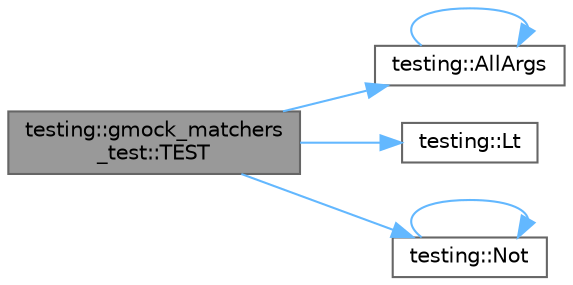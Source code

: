 digraph "testing::gmock_matchers_test::TEST"
{
 // LATEX_PDF_SIZE
  bgcolor="transparent";
  edge [fontname=Helvetica,fontsize=10,labelfontname=Helvetica,labelfontsize=10];
  node [fontname=Helvetica,fontsize=10,shape=box,height=0.2,width=0.4];
  rankdir="LR";
  Node1 [id="Node000001",label="testing::gmock_matchers\l_test::TEST",height=0.2,width=0.4,color="gray40", fillcolor="grey60", style="filled", fontcolor="black",tooltip=" "];
  Node1 -> Node2 [id="edge1_Node000001_Node000002",color="steelblue1",style="solid",tooltip=" "];
  Node2 [id="Node000002",label="testing::AllArgs",height=0.2,width=0.4,color="grey40", fillcolor="white", style="filled",URL="$namespacetesting.html#a2522e94b71f88fbfbbcf6942cd0c6ee0",tooltip=" "];
  Node2 -> Node2 [id="edge2_Node000002_Node000002",color="steelblue1",style="solid",tooltip=" "];
  Node1 -> Node3 [id="edge3_Node000001_Node000003",color="steelblue1",style="solid",tooltip=" "];
  Node3 [id="Node000003",label="testing::Lt",height=0.2,width=0.4,color="grey40", fillcolor="white", style="filled",URL="$namespacetesting.html#a3b42c618500f30396f6af52f6a97e3d7",tooltip=" "];
  Node1 -> Node4 [id="edge4_Node000001_Node000004",color="steelblue1",style="solid",tooltip=" "];
  Node4 [id="Node000004",label="testing::Not",height=0.2,width=0.4,color="grey40", fillcolor="white", style="filled",URL="$namespacetesting.html#a046b41c01176d2e6812aba3e62c7b50c",tooltip=" "];
  Node4 -> Node4 [id="edge5_Node000004_Node000004",color="steelblue1",style="solid",tooltip=" "];
}
